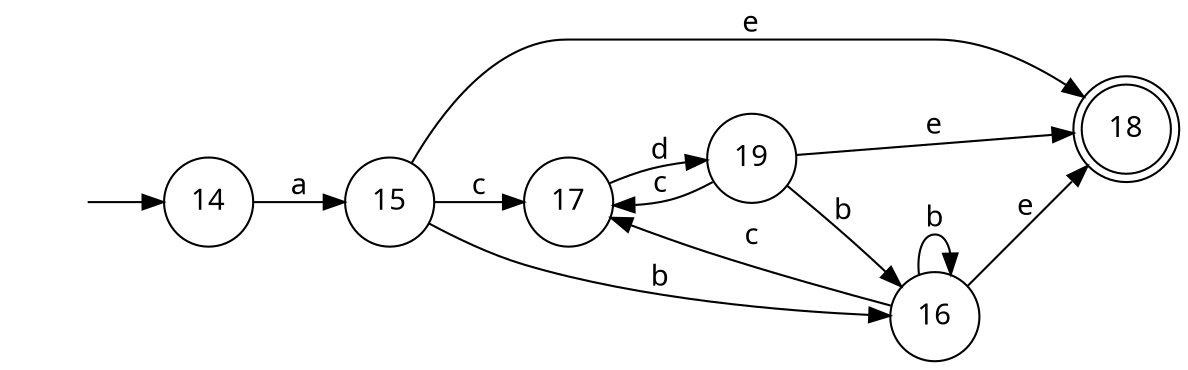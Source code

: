 digraph{
rankdir="LR";
fontname = "Microsoft YaHei";
node [shape = circle, fontname = "Microsoft YaHei"];
edge [fontname = "Microsoft YaHei"];
-1[style=invis];
18 [ shape = doublecircle ];
-1 -> 14;
19 -> 18[ label = "e" ];
19 -> 17[ label = "c" ];
19 -> 16[ label = "b" ];
17 -> 19[ label = "d" ];
16 -> 18[ label = "e" ];
16 -> 17[ label = "c" ];
16 -> 16[ label = "b" ];
15 -> 18[ label = "e" ];
15 -> 17[ label = "c" ];
15 -> 16[ label = "b" ];
14 -> 15[ label = "a" ];
}
